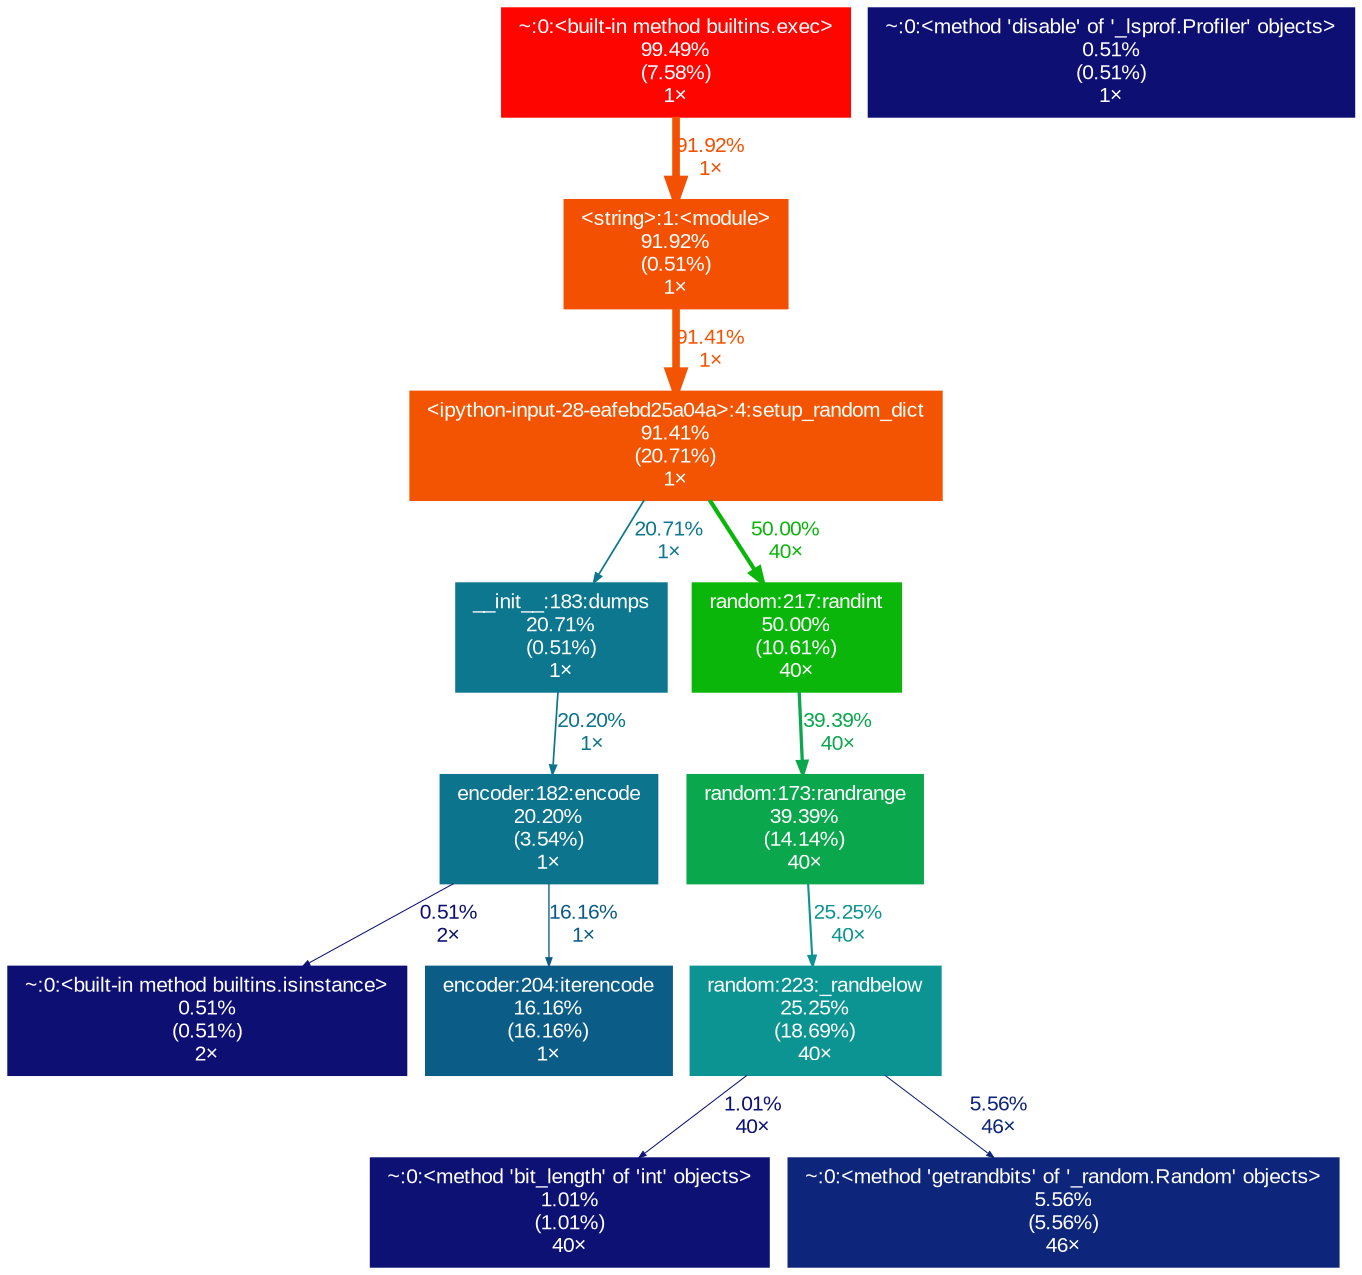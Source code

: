digraph {
	graph [fontname=Arial, nodesep=0.125, ranksep=0.25];
	node [fontcolor=white, fontname=Arial, height=0, shape=box, style=filled, width=0];
	edge [fontname=Arial];
	1 [color="#f25402", fontcolor="#ffffff", fontsize="10.00", label="<ipython-input-28-eafebd25a04a>:4:setup_random_dict\n91.41%\n(20.71%)\n1×", tooltip="<ipython-input-28-eafebd25a04a>"];
	1 -> 8 [arrowsize="0.46", color="#0c778e", fontcolor="#0c778e", fontsize="10.00", label="20.71%\n1×", labeldistance="0.83", penwidth="0.83"];
	1 -> 11 [arrowsize="0.71", color="#0ab60a", fontcolor="#0ab60a", fontsize="10.00", label="50.00%\n40×", labeldistance="2.00", penwidth="2.00"];
	2 [color="#0d1174", fontcolor="#ffffff", fontsize="10.00", label="~:0:<method 'bit_length' of 'int' objects>\n1.01%\n(1.01%)\n40×", tooltip="~"];
	3 [color="#0c9492", fontcolor="#ffffff", fontsize="10.00", label="random:223:_randbelow\n25.25%\n(18.69%)\n40×", tooltip="/Users/faris.chebib/.virtualenvs/profiling/lib/python3.6/random.py"];
	3 -> 2 [arrowsize="0.35", color="#0d1174", fontcolor="#0d1174", fontsize="10.00", label="1.01%\n40×", labeldistance="0.50", penwidth="0.50"];
	3 -> 12 [arrowsize="0.35", color="#0d257a", fontcolor="#0d257a", fontsize="10.00", label="5.56%\n46×", labeldistance="0.50", penwidth="0.50"];
	5 [color="#0c748d", fontcolor="#ffffff", fontsize="10.00", label="encoder:182:encode\n20.20%\n(3.54%)\n1×", tooltip="/usr/local/Cellar/python/3.6.5/Frameworks/Python.framework/Versions/3.6/lib/python3.6/json/encoder.py"];
	5 -> 7 [arrowsize="0.35", color="#0d0f73", fontcolor="#0d0f73", fontsize="10.00", label="0.51%\n2×", labeldistance="0.50", penwidth="0.50"];
	5 -> 9 [arrowsize="0.40", color="#0c5c88", fontcolor="#0c5c88", fontsize="10.00", label="16.16%\n1×", labeldistance="0.65", penwidth="0.65"];
	6 [color="#fe0500", fontcolor="#ffffff", fontsize="10.00", label="~:0:<built-in method builtins.exec>\n99.49%\n(7.58%)\n1×", tooltip="~"];
	6 -> 14 [arrowsize="0.96", color="#f35002", fontcolor="#f35002", fontsize="10.00", label="91.92%\n1×", labeldistance="3.68", penwidth="3.68"];
	7 [color="#0d0f73", fontcolor="#ffffff", fontsize="10.00", label="~:0:<built-in method builtins.isinstance>\n0.51%\n(0.51%)\n2×", tooltip="~"];
	8 [color="#0c778e", fontcolor="#ffffff", fontsize="10.00", label="__init__:183:dumps\n20.71%\n(0.51%)\n1×", tooltip="/usr/local/Cellar/python/3.6.5/Frameworks/Python.framework/Versions/3.6/lib/python3.6/json/__init__.py"];
	8 -> 5 [arrowsize="0.45", color="#0c748d", fontcolor="#0c748d", fontsize="10.00", label="20.20%\n1×", labeldistance="0.81", penwidth="0.81"];
	9 [color="#0c5c88", fontcolor="#ffffff", fontsize="10.00", label="encoder:204:iterencode\n16.16%\n(16.16%)\n1×", tooltip="/usr/local/Cellar/python/3.6.5/Frameworks/Python.framework/Versions/3.6/lib/python3.6/json/encoder.py"];
	10 [color="#0ba74d", fontcolor="#ffffff", fontsize="10.00", label="random:173:randrange\n39.39%\n(14.14%)\n40×", tooltip="/Users/faris.chebib/.virtualenvs/profiling/lib/python3.6/random.py"];
	10 -> 3 [arrowsize="0.50", color="#0c9492", fontcolor="#0c9492", fontsize="10.00", label="25.25%\n40×", labeldistance="1.01", penwidth="1.01"];
	11 [color="#0ab60a", fontcolor="#ffffff", fontsize="10.00", label="random:217:randint\n50.00%\n(10.61%)\n40×", tooltip="/Users/faris.chebib/.virtualenvs/profiling/lib/python3.6/random.py"];
	11 -> 10 [arrowsize="0.63", color="#0ba74d", fontcolor="#0ba74d", fontsize="10.00", label="39.39%\n40×", labeldistance="1.58", penwidth="1.58"];
	12 [color="#0d257a", fontcolor="#ffffff", fontsize="10.00", label="~:0:<method 'getrandbits' of '_random.Random' objects>\n5.56%\n(5.56%)\n46×", tooltip="~"];
	13 [color="#0d0f73", fontcolor="#ffffff", fontsize="10.00", label="~:0:<method 'disable' of '_lsprof.Profiler' objects>\n0.51%\n(0.51%)\n1×", tooltip="~"];
	14 [color="#f35002", fontcolor="#ffffff", fontsize="10.00", label="<string>:1:<module>\n91.92%\n(0.51%)\n1×", tooltip="<string>"];
	14 -> 1 [arrowsize="0.96", color="#f25402", fontcolor="#f25402", fontsize="10.00", label="91.41%\n1×", labeldistance="3.66", penwidth="3.66"];
}
